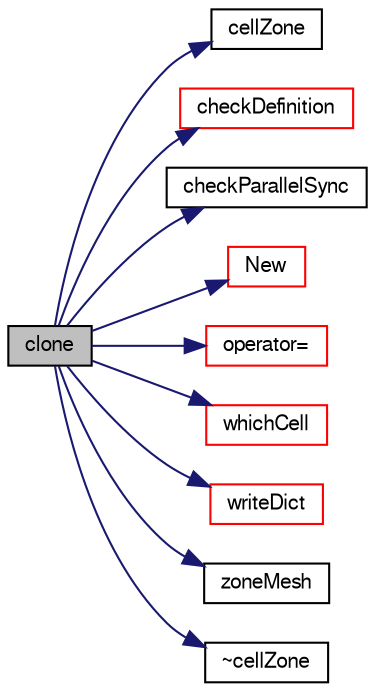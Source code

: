digraph "clone"
{
  bgcolor="transparent";
  edge [fontname="FreeSans",fontsize="10",labelfontname="FreeSans",labelfontsize="10"];
  node [fontname="FreeSans",fontsize="10",shape=record];
  rankdir="LR";
  Node33 [label="clone",height=0.2,width=0.4,color="black", fillcolor="grey75", style="filled", fontcolor="black"];
  Node33 -> Node34 [color="midnightblue",fontsize="10",style="solid",fontname="FreeSans"];
  Node34 [label="cellZone",height=0.2,width=0.4,color="black",URL="$a27506.html#a065dd8b7f8b509e67046206bc17725f4",tooltip="Disallow default bitwise copy construct. "];
  Node33 -> Node35 [color="midnightblue",fontsize="10",style="solid",fontname="FreeSans"];
  Node35 [label="checkDefinition",height=0.2,width=0.4,color="red",URL="$a27506.html#a039ec44911bfb8cd28ffd27a600e6fc5",tooltip="Check zone definition. Return true if in error. "];
  Node33 -> Node37 [color="midnightblue",fontsize="10",style="solid",fontname="FreeSans"];
  Node37 [label="checkParallelSync",height=0.2,width=0.4,color="black",URL="$a27506.html#a55d74b0e2c07d92d28ada2af695e5193",tooltip="Check whether zone is synchronised across coupled boundaries. Return. "];
  Node33 -> Node38 [color="midnightblue",fontsize="10",style="solid",fontname="FreeSans"];
  Node38 [label="New",height=0.2,width=0.4,color="red",URL="$a27506.html#a5a2384fe44f4e1c8abe5c7c8cfdb8edd",tooltip="Return a pointer to a new cell zone. "];
  Node33 -> Node341 [color="midnightblue",fontsize="10",style="solid",fontname="FreeSans"];
  Node341 [label="operator=",height=0.2,width=0.4,color="red",URL="$a27506.html#a0970ee6238e5f73261c5fd48dd10a355",tooltip="Assign to zone, clearing demand-driven data. "];
  Node33 -> Node343 [color="midnightblue",fontsize="10",style="solid",fontname="FreeSans"];
  Node343 [label="whichCell",height=0.2,width=0.4,color="red",URL="$a27506.html#a418d9fe22a1d4510b2790d22658190f4",tooltip="Helper function to re-direct to zone::localID(...) "];
  Node33 -> Node349 [color="midnightblue",fontsize="10",style="solid",fontname="FreeSans"];
  Node349 [label="writeDict",height=0.2,width=0.4,color="red",URL="$a27506.html#a99e013320e2bb0118f0c2857a9193f62",tooltip="Write dictionary. "];
  Node33 -> Node350 [color="midnightblue",fontsize="10",style="solid",fontname="FreeSans"];
  Node350 [label="zoneMesh",height=0.2,width=0.4,color="black",URL="$a27506.html#aa222bedbc9396f97fda1d86989d9cc78",tooltip="Return zoneMesh reference. "];
  Node33 -> Node351 [color="midnightblue",fontsize="10",style="solid",fontname="FreeSans"];
  Node351 [label="~cellZone",height=0.2,width=0.4,color="black",URL="$a27506.html#ab7b7e804d508506527fd3334511c9364",tooltip="Destructor. "];
}
